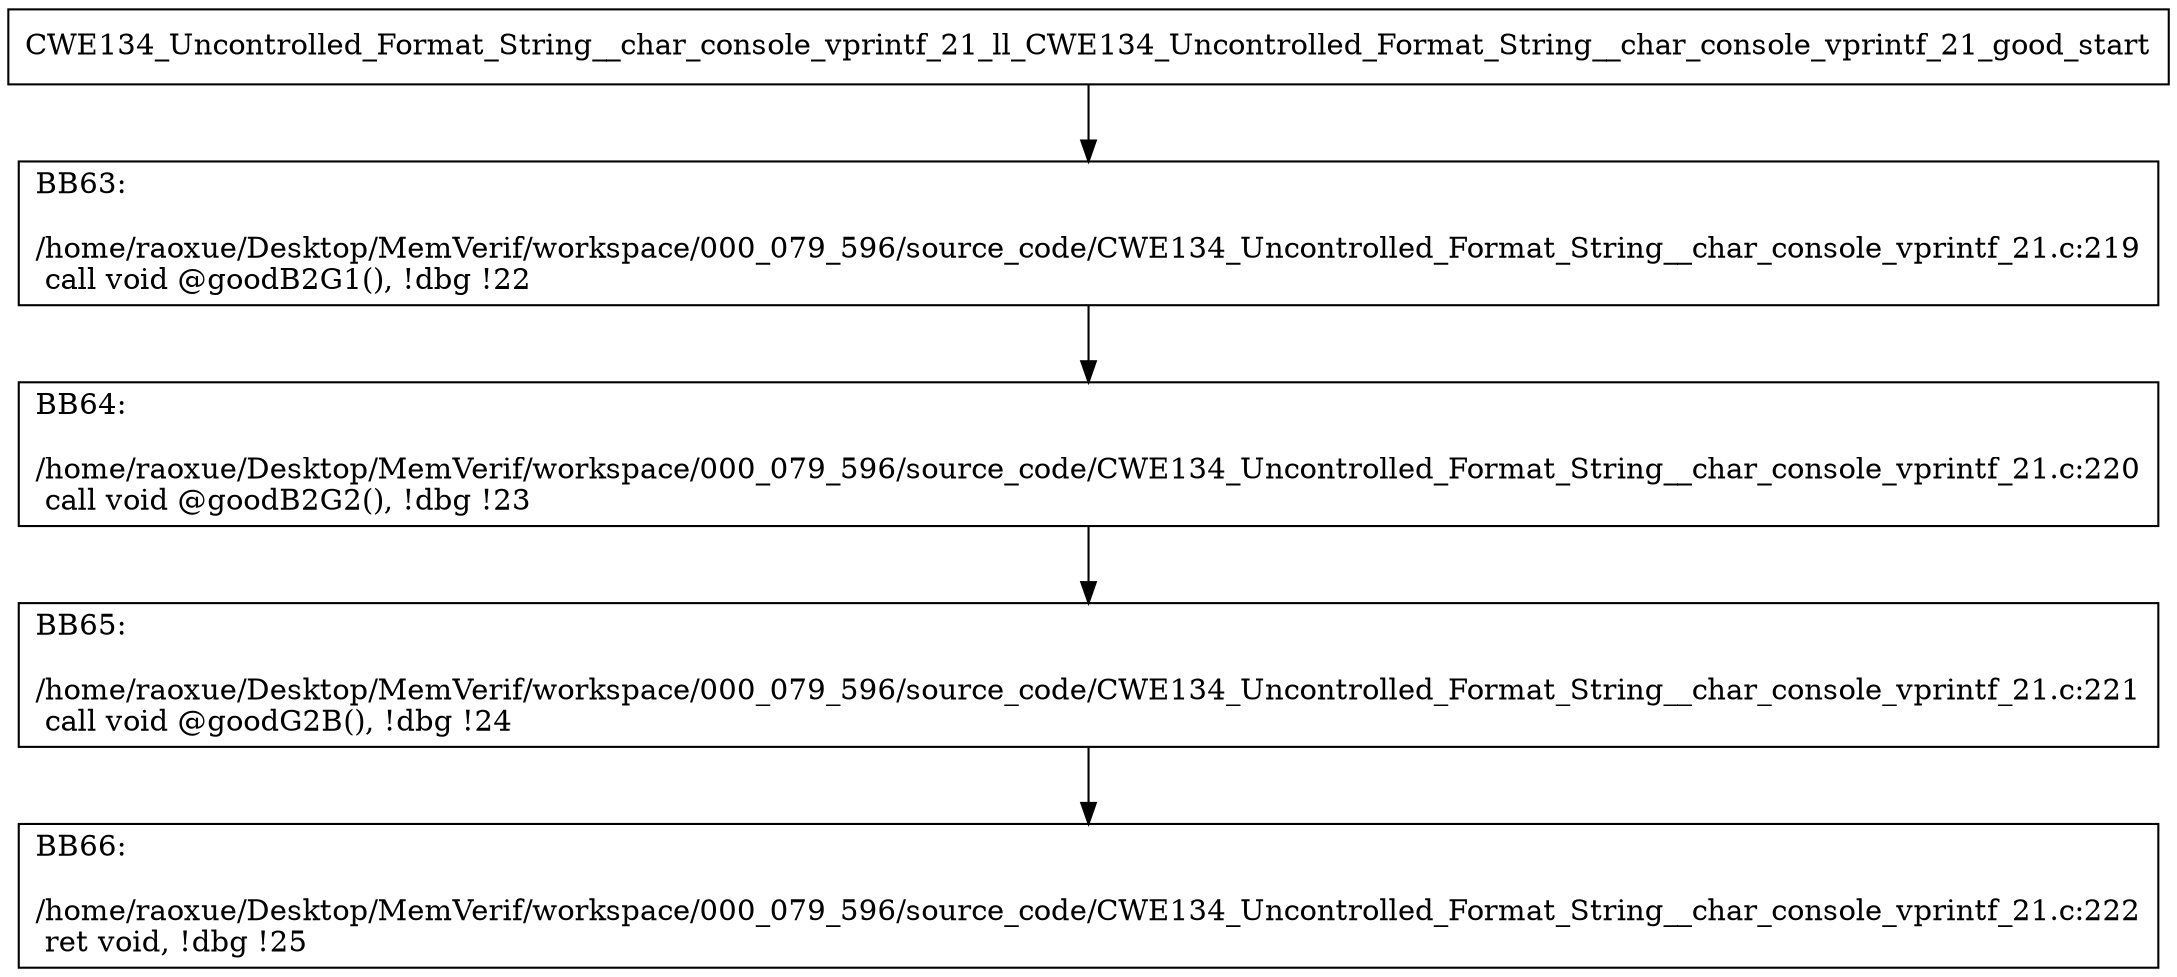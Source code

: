 digraph "CFG for'CWE134_Uncontrolled_Format_String__char_console_vprintf_21_ll_CWE134_Uncontrolled_Format_String__char_console_vprintf_21_good' function" {
	BBCWE134_Uncontrolled_Format_String__char_console_vprintf_21_ll_CWE134_Uncontrolled_Format_String__char_console_vprintf_21_good_start[shape=record,label="{CWE134_Uncontrolled_Format_String__char_console_vprintf_21_ll_CWE134_Uncontrolled_Format_String__char_console_vprintf_21_good_start}"];
	BBCWE134_Uncontrolled_Format_String__char_console_vprintf_21_ll_CWE134_Uncontrolled_Format_String__char_console_vprintf_21_good_start-> CWE134_Uncontrolled_Format_String__char_console_vprintf_21_ll_CWE134_Uncontrolled_Format_String__char_console_vprintf_21_goodBB63;
	CWE134_Uncontrolled_Format_String__char_console_vprintf_21_ll_CWE134_Uncontrolled_Format_String__char_console_vprintf_21_goodBB63 [shape=record, label="{BB63:\l\l/home/raoxue/Desktop/MemVerif/workspace/000_079_596/source_code/CWE134_Uncontrolled_Format_String__char_console_vprintf_21.c:219\l
  call void @goodB2G1(), !dbg !22\l
}"];
	CWE134_Uncontrolled_Format_String__char_console_vprintf_21_ll_CWE134_Uncontrolled_Format_String__char_console_vprintf_21_goodBB63-> CWE134_Uncontrolled_Format_String__char_console_vprintf_21_ll_CWE134_Uncontrolled_Format_String__char_console_vprintf_21_goodBB64;
	CWE134_Uncontrolled_Format_String__char_console_vprintf_21_ll_CWE134_Uncontrolled_Format_String__char_console_vprintf_21_goodBB64 [shape=record, label="{BB64:\l\l/home/raoxue/Desktop/MemVerif/workspace/000_079_596/source_code/CWE134_Uncontrolled_Format_String__char_console_vprintf_21.c:220\l
  call void @goodB2G2(), !dbg !23\l
}"];
	CWE134_Uncontrolled_Format_String__char_console_vprintf_21_ll_CWE134_Uncontrolled_Format_String__char_console_vprintf_21_goodBB64-> CWE134_Uncontrolled_Format_String__char_console_vprintf_21_ll_CWE134_Uncontrolled_Format_String__char_console_vprintf_21_goodBB65;
	CWE134_Uncontrolled_Format_String__char_console_vprintf_21_ll_CWE134_Uncontrolled_Format_String__char_console_vprintf_21_goodBB65 [shape=record, label="{BB65:\l\l/home/raoxue/Desktop/MemVerif/workspace/000_079_596/source_code/CWE134_Uncontrolled_Format_String__char_console_vprintf_21.c:221\l
  call void @goodG2B(), !dbg !24\l
}"];
	CWE134_Uncontrolled_Format_String__char_console_vprintf_21_ll_CWE134_Uncontrolled_Format_String__char_console_vprintf_21_goodBB65-> CWE134_Uncontrolled_Format_String__char_console_vprintf_21_ll_CWE134_Uncontrolled_Format_String__char_console_vprintf_21_goodBB66;
	CWE134_Uncontrolled_Format_String__char_console_vprintf_21_ll_CWE134_Uncontrolled_Format_String__char_console_vprintf_21_goodBB66 [shape=record, label="{BB66:\l\l/home/raoxue/Desktop/MemVerif/workspace/000_079_596/source_code/CWE134_Uncontrolled_Format_String__char_console_vprintf_21.c:222\l
  ret void, !dbg !25\l
}"];
}
